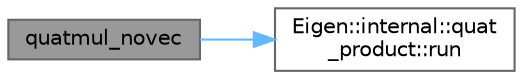 digraph "quatmul_novec"
{
 // LATEX_PDF_SIZE
  bgcolor="transparent";
  edge [fontname=Helvetica,fontsize=10,labelfontname=Helvetica,labelfontsize=10];
  node [fontname=Helvetica,fontsize=10,shape=box,height=0.2,width=0.4];
  rankdir="LR";
  Node1 [id="Node000001",label="quatmul_novec",height=0.2,width=0.4,color="gray40", fillcolor="grey60", style="filled", fontcolor="black",tooltip=" "];
  Node1 -> Node2 [id="edge1_Node000001_Node000002",color="steelblue1",style="solid",tooltip=" "];
  Node2 [id="Node000002",label="Eigen::internal::quat\l_product::run",height=0.2,width=0.4,color="grey40", fillcolor="white", style="filled",URL="$struct_eigen_1_1internal_1_1quat__product.html#ac30b6997786ff80bcab6090c67a8810d",tooltip=" "];
}
